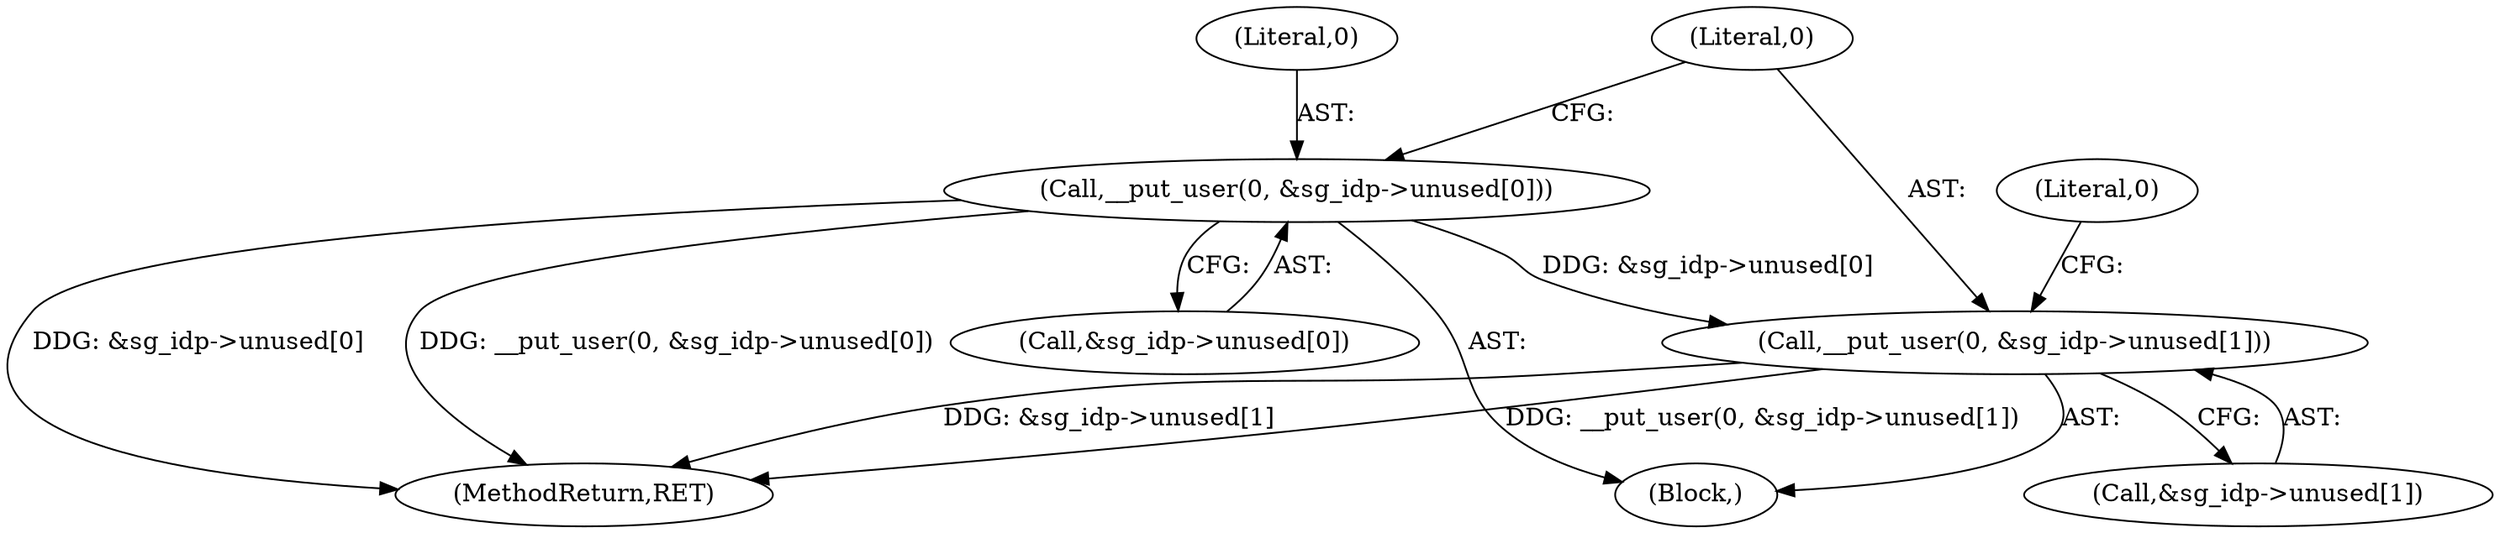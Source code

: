 digraph "0_linux_3e0097499839e0fe3af380410eababe5a47c4cf9_0@array" {
"1000471" [label="(Call,__put_user(0, &sg_idp->unused[0]))"];
"1000479" [label="(Call,__put_user(0, &sg_idp->unused[1]))"];
"1000471" [label="(Call,__put_user(0, &sg_idp->unused[0]))"];
"1000479" [label="(Call,__put_user(0, &sg_idp->unused[1]))"];
"1000481" [label="(Call,&sg_idp->unused[1])"];
"1000488" [label="(Literal,0)"];
"1000480" [label="(Literal,0)"];
"1000473" [label="(Call,&sg_idp->unused[0])"];
"1000369" [label="(Block,)"];
"1001060" [label="(MethodReturn,RET)"];
"1000472" [label="(Literal,0)"];
"1000471" -> "1000369"  [label="AST: "];
"1000471" -> "1000473"  [label="CFG: "];
"1000472" -> "1000471"  [label="AST: "];
"1000473" -> "1000471"  [label="AST: "];
"1000480" -> "1000471"  [label="CFG: "];
"1000471" -> "1001060"  [label="DDG: &sg_idp->unused[0]"];
"1000471" -> "1001060"  [label="DDG: __put_user(0, &sg_idp->unused[0])"];
"1000471" -> "1000479"  [label="DDG: &sg_idp->unused[0]"];
"1000479" -> "1000369"  [label="AST: "];
"1000479" -> "1000481"  [label="CFG: "];
"1000480" -> "1000479"  [label="AST: "];
"1000481" -> "1000479"  [label="AST: "];
"1000488" -> "1000479"  [label="CFG: "];
"1000479" -> "1001060"  [label="DDG: __put_user(0, &sg_idp->unused[1])"];
"1000479" -> "1001060"  [label="DDG: &sg_idp->unused[1]"];
}

